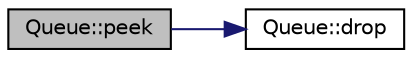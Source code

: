 digraph "Queue::peek"
{
  edge [fontname="Helvetica",fontsize="10",labelfontname="Helvetica",labelfontsize="10"];
  node [fontname="Helvetica",fontsize="10",shape=record];
  rankdir="LR";
  Node46 [label="Queue::peek",height=0.2,width=0.4,color="black", fillcolor="grey75", style="filled", fontcolor="black"];
  Node46 -> Node47 [color="midnightblue",fontsize="10",style="solid",fontname="Helvetica"];
  Node47 [label="Queue::drop",height=0.2,width=0.4,color="black", fillcolor="white", style="filled",URL="$class_queue.html#a29b1ce254f3ba5f5f03c5c7c6ef6ccc7",tooltip="Drop current record from queue. "];
}
